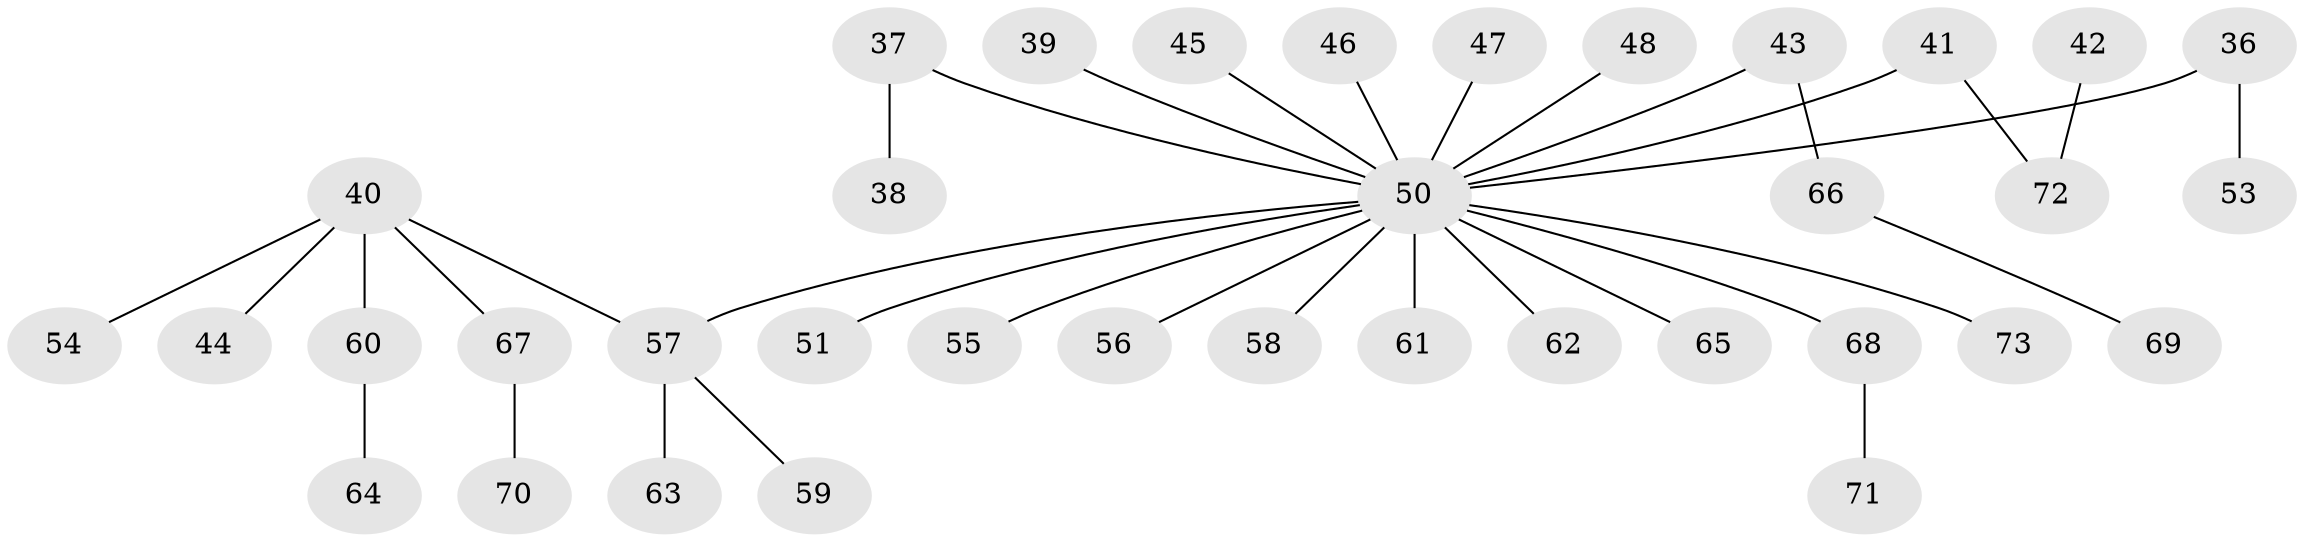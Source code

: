 // original degree distribution, {6: 0.0273972602739726, 4: 0.0684931506849315, 1: 0.5342465753424658, 3: 0.136986301369863, 5: 0.0410958904109589, 2: 0.1917808219178082}
// Generated by graph-tools (version 1.1) at 2025/53/03/09/25 04:53:41]
// undirected, 36 vertices, 35 edges
graph export_dot {
graph [start="1"]
  node [color=gray90,style=filled];
  36;
  37;
  38;
  39;
  40 [super="+25"];
  41 [super="+10"];
  42;
  43;
  44;
  45;
  46;
  47;
  48;
  50 [super="+21+32+49+28+35+30+29+33+34"];
  51;
  53;
  54;
  55;
  56;
  57 [super="+52"];
  58;
  59;
  60;
  61;
  62;
  63;
  64;
  65;
  66;
  67;
  68;
  69;
  70;
  71;
  72 [super="+19"];
  73 [super="+31"];
  36 -- 53;
  36 -- 50;
  37 -- 38;
  37 -- 50;
  39 -- 50;
  40 -- 54;
  40 -- 60;
  40 -- 67;
  40 -- 44;
  40 -- 57;
  41 -- 72;
  41 -- 50;
  42 -- 72;
  43 -- 66;
  43 -- 50;
  45 -- 50;
  46 -- 50;
  47 -- 50;
  48 -- 50;
  50 -- 58;
  50 -- 51;
  50 -- 65;
  50 -- 68;
  50 -- 56;
  50 -- 61;
  50 -- 55;
  50 -- 62;
  50 -- 57;
  50 -- 73;
  57 -- 59;
  57 -- 63;
  60 -- 64;
  66 -- 69;
  67 -- 70;
  68 -- 71;
}
